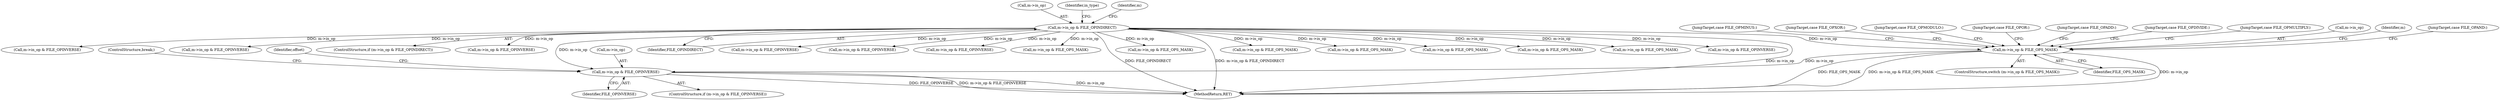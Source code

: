 digraph "0_file_447558595a3650db2886cd2f416ad0beba965801@pointer" {
"1000971" [label="(Call,m->in_op & FILE_OPINVERSE)"];
"1000231" [label="(Call,m->in_op & FILE_OPINDIRECT)"];
"1000778" [label="(Call,m->in_op & FILE_OPS_MASK)"];
"1000977" [label="(Identifier,offset)"];
"1000972" [label="(Call,m->in_op)"];
"1000779" [label="(Call,m->in_op)"];
"1000973" [label="(Identifier,m)"];
"1000559" [label="(Call,m->in_op & FILE_OPS_MASK)"];
"1000784" [label="(JumpTarget,case FILE_OPAND:)"];
"1002199" [label="(Call,m->in_op & FILE_OPS_MASK)"];
"1000971" [label="(Call,m->in_op & FILE_OPINVERSE)"];
"1000232" [label="(Call,m->in_op)"];
"1000424" [label="(Identifier,in_type)"];
"1000448" [label="(Call,m->in_op & FILE_OPS_MASK)"];
"1000868" [label="(JumpTarget,case FILE_OPMINUS:)"];
"1000752" [label="(Call,m->in_op & FILE_OPINVERSE)"];
"1000970" [label="(ControlStructure,if (m->in_op & FILE_OPINVERSE))"];
"1002284" [label="(Call,m->in_op & FILE_OPINVERSE)"];
"1002173" [label="(Call,m->in_op & FILE_OPINVERSE)"];
"1000777" [label="(ControlStructure,switch (m->in_op & FILE_OPS_MASK))"];
"1002756" [label="(MethodReturn,RET)"];
"1000230" [label="(ControlStructure,if (m->in_op & FILE_OPINDIRECT))"];
"1000975" [label="(Identifier,FILE_OPINVERSE)"];
"1001446" [label="(Call,m->in_op & FILE_OPINVERSE)"];
"1000240" [label="(Identifier,m)"];
"1000826" [label="(JumpTarget,case FILE_OPXOR:)"];
"1000782" [label="(Identifier,FILE_OPS_MASK)"];
"1000931" [label="(JumpTarget,case FILE_OPMODULO:)"];
"1000805" [label="(JumpTarget,case FILE_OPOR:)"];
"1000847" [label="(JumpTarget,case FILE_OPADD:)"];
"1000235" [label="(Identifier,FILE_OPINDIRECT)"];
"1000979" [label="(ControlStructure,break;)"];
"1001082" [label="(Call,m->in_op & FILE_OPINVERSE)"];
"1000533" [label="(Call,m->in_op & FILE_OPINVERSE)"];
"1000231" [label="(Call,m->in_op & FILE_OPINDIRECT)"];
"1001810" [label="(Call,m->in_op & FILE_OPINVERSE)"];
"1000778" [label="(Call,m->in_op & FILE_OPS_MASK)"];
"1001109" [label="(Call,m->in_op & FILE_OPS_MASK)"];
"1000997" [label="(Call,m->in_op & FILE_OPS_MASK)"];
"1000910" [label="(JumpTarget,case FILE_OPDIVIDE:)"];
"1000889" [label="(JumpTarget,case FILE_OPMULTIPLY:)"];
"1001836" [label="(Call,m->in_op & FILE_OPS_MASK)"];
"1001473" [label="(Call,m->in_op & FILE_OPS_MASK)"];
"1000971" -> "1000970"  [label="AST: "];
"1000971" -> "1000975"  [label="CFG: "];
"1000972" -> "1000971"  [label="AST: "];
"1000975" -> "1000971"  [label="AST: "];
"1000977" -> "1000971"  [label="CFG: "];
"1000979" -> "1000971"  [label="CFG: "];
"1000971" -> "1002756"  [label="DDG: m->in_op"];
"1000971" -> "1002756"  [label="DDG: FILE_OPINVERSE"];
"1000971" -> "1002756"  [label="DDG: m->in_op & FILE_OPINVERSE"];
"1000231" -> "1000971"  [label="DDG: m->in_op"];
"1000778" -> "1000971"  [label="DDG: m->in_op"];
"1000231" -> "1000230"  [label="AST: "];
"1000231" -> "1000235"  [label="CFG: "];
"1000232" -> "1000231"  [label="AST: "];
"1000235" -> "1000231"  [label="AST: "];
"1000240" -> "1000231"  [label="CFG: "];
"1000424" -> "1000231"  [label="CFG: "];
"1000231" -> "1002756"  [label="DDG: FILE_OPINDIRECT"];
"1000231" -> "1002756"  [label="DDG: m->in_op & FILE_OPINDIRECT"];
"1000231" -> "1002756"  [label="DDG: m->in_op"];
"1000231" -> "1000448"  [label="DDG: m->in_op"];
"1000231" -> "1000533"  [label="DDG: m->in_op"];
"1000231" -> "1000559"  [label="DDG: m->in_op"];
"1000231" -> "1000752"  [label="DDG: m->in_op"];
"1000231" -> "1000778"  [label="DDG: m->in_op"];
"1000231" -> "1000997"  [label="DDG: m->in_op"];
"1000231" -> "1001082"  [label="DDG: m->in_op"];
"1000231" -> "1001109"  [label="DDG: m->in_op"];
"1000231" -> "1001446"  [label="DDG: m->in_op"];
"1000231" -> "1001473"  [label="DDG: m->in_op"];
"1000231" -> "1001810"  [label="DDG: m->in_op"];
"1000231" -> "1001836"  [label="DDG: m->in_op"];
"1000231" -> "1002173"  [label="DDG: m->in_op"];
"1000231" -> "1002199"  [label="DDG: m->in_op"];
"1000231" -> "1002284"  [label="DDG: m->in_op"];
"1000778" -> "1000777"  [label="AST: "];
"1000778" -> "1000782"  [label="CFG: "];
"1000779" -> "1000778"  [label="AST: "];
"1000782" -> "1000778"  [label="AST: "];
"1000784" -> "1000778"  [label="CFG: "];
"1000805" -> "1000778"  [label="CFG: "];
"1000826" -> "1000778"  [label="CFG: "];
"1000847" -> "1000778"  [label="CFG: "];
"1000868" -> "1000778"  [label="CFG: "];
"1000889" -> "1000778"  [label="CFG: "];
"1000910" -> "1000778"  [label="CFG: "];
"1000931" -> "1000778"  [label="CFG: "];
"1000973" -> "1000778"  [label="CFG: "];
"1000778" -> "1002756"  [label="DDG: FILE_OPS_MASK"];
"1000778" -> "1002756"  [label="DDG: m->in_op & FILE_OPS_MASK"];
"1000778" -> "1002756"  [label="DDG: m->in_op"];
}
